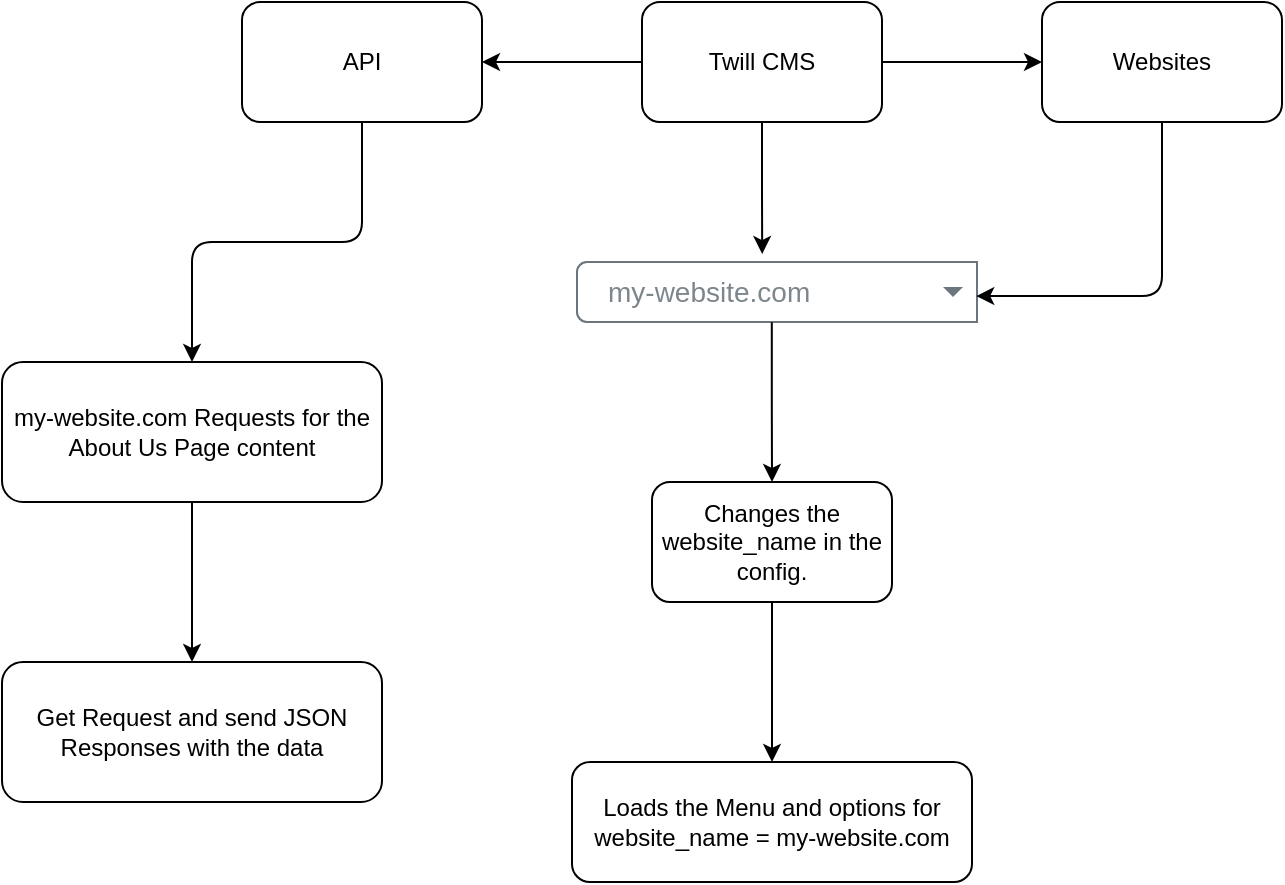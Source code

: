 <mxfile version="22.0.4" type="github">
  <diagram name="Page-1" id="E49BTuY-lp1kJ3oBSuN0">
    <mxGraphModel dx="1509" dy="840" grid="1" gridSize="10" guides="1" tooltips="1" connect="1" arrows="1" fold="1" page="1" pageScale="1" pageWidth="850" pageHeight="1100" math="0" shadow="0">
      <root>
        <mxCell id="0" />
        <mxCell id="1" parent="0" />
        <mxCell id="LTUWh_eZhttvngaJoJQH-3" value="" style="edgeStyle=orthogonalEdgeStyle;rounded=0;orthogonalLoop=1;jettySize=auto;html=1;entryX=0.463;entryY=-0.133;entryDx=0;entryDy=0;entryPerimeter=0;" edge="1" parent="1" source="LTUWh_eZhttvngaJoJQH-1" target="LTUWh_eZhttvngaJoJQH-5">
          <mxGeometry relative="1" as="geometry">
            <mxPoint x="420" y="160" as="targetPoint" />
          </mxGeometry>
        </mxCell>
        <mxCell id="LTUWh_eZhttvngaJoJQH-14" value="" style="edgeStyle=orthogonalEdgeStyle;rounded=0;orthogonalLoop=1;jettySize=auto;html=1;" edge="1" parent="1" source="LTUWh_eZhttvngaJoJQH-1" target="LTUWh_eZhttvngaJoJQH-13">
          <mxGeometry relative="1" as="geometry" />
        </mxCell>
        <mxCell id="LTUWh_eZhttvngaJoJQH-17" value="" style="edgeStyle=orthogonalEdgeStyle;rounded=0;orthogonalLoop=1;jettySize=auto;html=1;" edge="1" parent="1" source="LTUWh_eZhttvngaJoJQH-1" target="LTUWh_eZhttvngaJoJQH-16">
          <mxGeometry relative="1" as="geometry" />
        </mxCell>
        <mxCell id="LTUWh_eZhttvngaJoJQH-1" value="Twill CMS" style="rounded=1;whiteSpace=wrap;html=1;" vertex="1" parent="1">
          <mxGeometry x="360" y="40" width="120" height="60" as="geometry" />
        </mxCell>
        <mxCell id="LTUWh_eZhttvngaJoJQH-4" value="" style="html=1;shadow=0;dashed=0;shape=mxgraph.bootstrap.rrect;rSize=5;strokeColor=#CED4DA;html=1;whiteSpace=wrap;fillColor=#FFFFFF;fontColor=#7D868C;align=left;spacing=15;spacingLeft=40;fontSize=14;" vertex="1" parent="1">
          <mxGeometry x="327.5" y="170" width="185" height="30" as="geometry" />
        </mxCell>
        <mxCell id="LTUWh_eZhttvngaJoJQH-5" value="my-website.com" style="html=1;shadow=0;dashed=0;shape=mxgraph.bootstrap.leftButton;strokeColor=#6C757D;gradientColor=inherit;fontColor=inherit;fillColor=inherit;rSize=5;perimeter=none;whiteSpace=wrap;resizeHeight=1;fontSize=14;align=left;spacing=15;" vertex="1" parent="LTUWh_eZhttvngaJoJQH-4">
          <mxGeometry width="200" height="30" relative="1" as="geometry" />
        </mxCell>
        <mxCell id="LTUWh_eZhttvngaJoJQH-6" value="" style="shape=triangle;direction=south;fillColor=#6C767D;strokeColor=none;perimeter=none;" vertex="1" parent="LTUWh_eZhttvngaJoJQH-5">
          <mxGeometry x="1" y="0.5" width="10" height="5" relative="1" as="geometry">
            <mxPoint x="-17" y="-2.5" as="offset" />
          </mxGeometry>
        </mxCell>
        <mxCell id="LTUWh_eZhttvngaJoJQH-12" value="" style="edgeStyle=orthogonalEdgeStyle;rounded=0;orthogonalLoop=1;jettySize=auto;html=1;" edge="1" parent="1" source="LTUWh_eZhttvngaJoJQH-8" target="LTUWh_eZhttvngaJoJQH-11">
          <mxGeometry relative="1" as="geometry" />
        </mxCell>
        <mxCell id="LTUWh_eZhttvngaJoJQH-8" value="Changes the website_name in the config." style="rounded=1;whiteSpace=wrap;html=1;" vertex="1" parent="1">
          <mxGeometry x="365" y="280" width="120" height="60" as="geometry" />
        </mxCell>
        <mxCell id="LTUWh_eZhttvngaJoJQH-10" style="edgeStyle=orthogonalEdgeStyle;rounded=0;orthogonalLoop=1;jettySize=auto;html=1;entryX=0.5;entryY=0;entryDx=0;entryDy=0;exitX=0.487;exitY=1.003;exitDx=0;exitDy=0;exitPerimeter=0;" edge="1" parent="1" source="LTUWh_eZhttvngaJoJQH-5" target="LTUWh_eZhttvngaJoJQH-8">
          <mxGeometry relative="1" as="geometry">
            <mxPoint x="428" y="200" as="sourcePoint" />
          </mxGeometry>
        </mxCell>
        <mxCell id="LTUWh_eZhttvngaJoJQH-11" value="Loads the Menu and options for website_name = my-website.com" style="rounded=1;whiteSpace=wrap;html=1;" vertex="1" parent="1">
          <mxGeometry x="325" y="420" width="200" height="60" as="geometry" />
        </mxCell>
        <mxCell id="LTUWh_eZhttvngaJoJQH-13" value="Websites" style="rounded=1;whiteSpace=wrap;html=1;" vertex="1" parent="1">
          <mxGeometry x="560" y="40" width="120" height="60" as="geometry" />
        </mxCell>
        <mxCell id="LTUWh_eZhttvngaJoJQH-15" style="edgeStyle=orthogonalEdgeStyle;rounded=1;orthogonalLoop=1;jettySize=auto;html=1;exitX=0.5;exitY=1;exitDx=0;exitDy=0;entryX=0.998;entryY=0.567;entryDx=0;entryDy=0;entryPerimeter=0;" edge="1" parent="1" source="LTUWh_eZhttvngaJoJQH-13" target="LTUWh_eZhttvngaJoJQH-5">
          <mxGeometry relative="1" as="geometry" />
        </mxCell>
        <mxCell id="LTUWh_eZhttvngaJoJQH-19" value="" style="edgeStyle=orthogonalEdgeStyle;rounded=1;orthogonalLoop=1;jettySize=auto;html=1;" edge="1" parent="1" source="LTUWh_eZhttvngaJoJQH-16" target="LTUWh_eZhttvngaJoJQH-18">
          <mxGeometry relative="1" as="geometry" />
        </mxCell>
        <mxCell id="LTUWh_eZhttvngaJoJQH-16" value="API" style="rounded=1;whiteSpace=wrap;html=1;" vertex="1" parent="1">
          <mxGeometry x="160" y="40" width="120" height="60" as="geometry" />
        </mxCell>
        <mxCell id="LTUWh_eZhttvngaJoJQH-21" value="" style="edgeStyle=orthogonalEdgeStyle;rounded=0;orthogonalLoop=1;jettySize=auto;html=1;" edge="1" parent="1" source="LTUWh_eZhttvngaJoJQH-18" target="LTUWh_eZhttvngaJoJQH-20">
          <mxGeometry relative="1" as="geometry" />
        </mxCell>
        <mxCell id="LTUWh_eZhttvngaJoJQH-18" value="my-website.com Requests for the About Us Page content" style="rounded=1;whiteSpace=wrap;html=1;" vertex="1" parent="1">
          <mxGeometry x="40" y="220" width="190" height="70" as="geometry" />
        </mxCell>
        <mxCell id="LTUWh_eZhttvngaJoJQH-20" value="Get Request and send JSON Responses with the data" style="rounded=1;whiteSpace=wrap;html=1;" vertex="1" parent="1">
          <mxGeometry x="40" y="370" width="190" height="70" as="geometry" />
        </mxCell>
      </root>
    </mxGraphModel>
  </diagram>
</mxfile>
